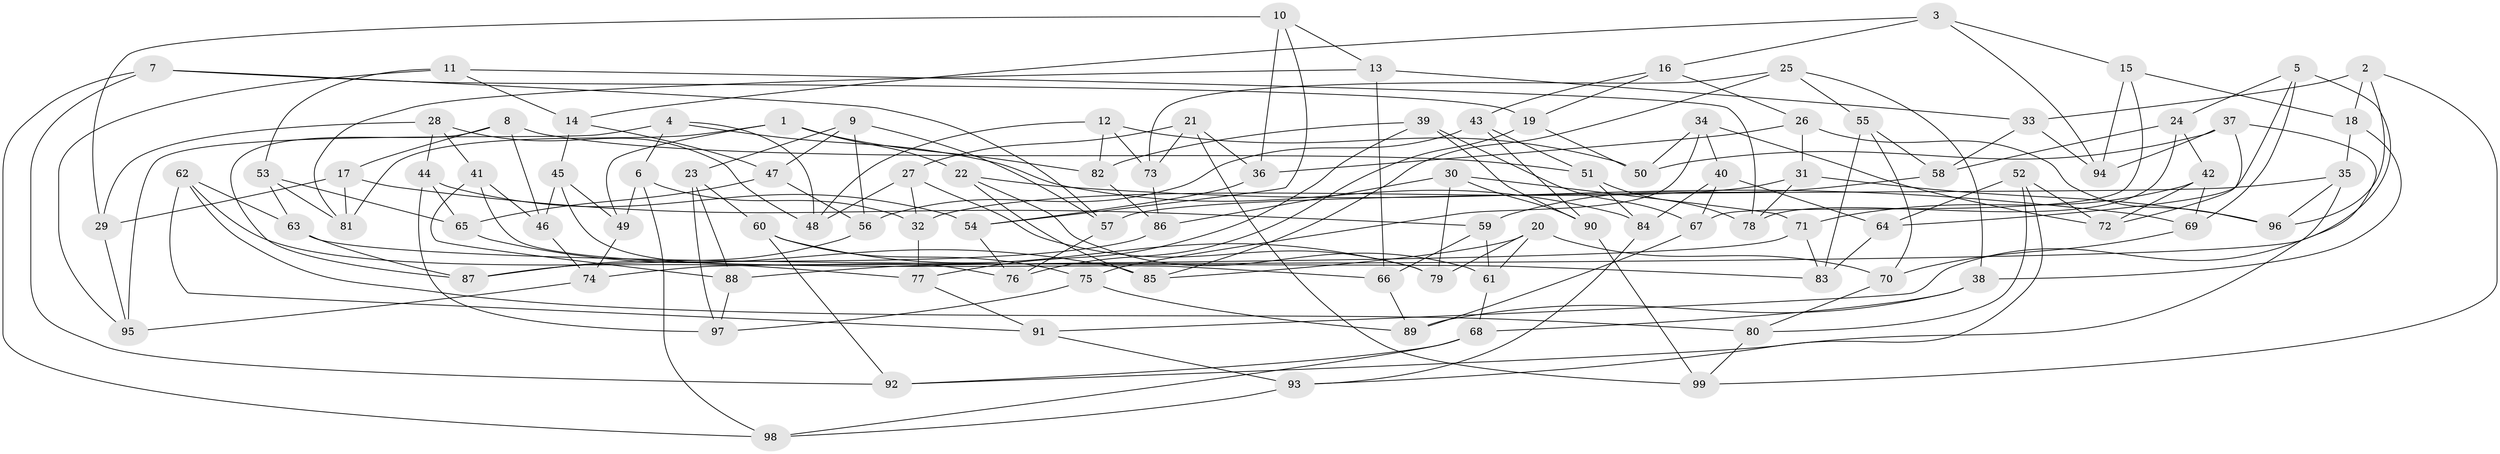 // coarse degree distribution, {8: 0.3103448275862069, 4: 0.034482758620689655, 5: 0.20689655172413793, 7: 0.13793103448275862, 6: 0.13793103448275862, 9: 0.13793103448275862, 10: 0.034482758620689655}
// Generated by graph-tools (version 1.1) at 2025/38/03/04/25 23:38:19]
// undirected, 99 vertices, 198 edges
graph export_dot {
  node [color=gray90,style=filled];
  1;
  2;
  3;
  4;
  5;
  6;
  7;
  8;
  9;
  10;
  11;
  12;
  13;
  14;
  15;
  16;
  17;
  18;
  19;
  20;
  21;
  22;
  23;
  24;
  25;
  26;
  27;
  28;
  29;
  30;
  31;
  32;
  33;
  34;
  35;
  36;
  37;
  38;
  39;
  40;
  41;
  42;
  43;
  44;
  45;
  46;
  47;
  48;
  49;
  50;
  51;
  52;
  53;
  54;
  55;
  56;
  57;
  58;
  59;
  60;
  61;
  62;
  63;
  64;
  65;
  66;
  67;
  68;
  69;
  70;
  71;
  72;
  73;
  74;
  75;
  76;
  77;
  78;
  79;
  80;
  81;
  82;
  83;
  84;
  85;
  86;
  87;
  88;
  89;
  90;
  91;
  92;
  93;
  94;
  95;
  96;
  97;
  98;
  99;
  1 -- 22;
  1 -- 49;
  1 -- 81;
  1 -- 82;
  2 -- 99;
  2 -- 18;
  2 -- 96;
  2 -- 33;
  3 -- 94;
  3 -- 16;
  3 -- 14;
  3 -- 15;
  4 -- 6;
  4 -- 95;
  4 -- 84;
  4 -- 48;
  5 -- 24;
  5 -- 69;
  5 -- 74;
  5 -- 64;
  6 -- 32;
  6 -- 49;
  6 -- 98;
  7 -- 92;
  7 -- 57;
  7 -- 98;
  7 -- 19;
  8 -- 46;
  8 -- 17;
  8 -- 87;
  8 -- 51;
  9 -- 56;
  9 -- 23;
  9 -- 47;
  9 -- 57;
  10 -- 54;
  10 -- 29;
  10 -- 36;
  10 -- 13;
  11 -- 95;
  11 -- 78;
  11 -- 14;
  11 -- 53;
  12 -- 48;
  12 -- 82;
  12 -- 50;
  12 -- 73;
  13 -- 81;
  13 -- 66;
  13 -- 33;
  14 -- 47;
  14 -- 45;
  15 -- 18;
  15 -- 94;
  15 -- 67;
  16 -- 19;
  16 -- 26;
  16 -- 43;
  17 -- 81;
  17 -- 29;
  17 -- 59;
  18 -- 38;
  18 -- 35;
  19 -- 50;
  19 -- 76;
  20 -- 79;
  20 -- 61;
  20 -- 70;
  20 -- 85;
  21 -- 99;
  21 -- 36;
  21 -- 27;
  21 -- 73;
  22 -- 85;
  22 -- 69;
  22 -- 61;
  23 -- 60;
  23 -- 88;
  23 -- 97;
  24 -- 58;
  24 -- 78;
  24 -- 42;
  25 -- 38;
  25 -- 73;
  25 -- 55;
  25 -- 85;
  26 -- 31;
  26 -- 36;
  26 -- 96;
  27 -- 48;
  27 -- 32;
  27 -- 79;
  28 -- 29;
  28 -- 44;
  28 -- 48;
  28 -- 41;
  29 -- 95;
  30 -- 71;
  30 -- 86;
  30 -- 90;
  30 -- 79;
  31 -- 96;
  31 -- 32;
  31 -- 78;
  32 -- 77;
  33 -- 58;
  33 -- 94;
  34 -- 50;
  34 -- 75;
  34 -- 72;
  34 -- 40;
  35 -- 96;
  35 -- 57;
  35 -- 92;
  36 -- 54;
  37 -- 72;
  37 -- 50;
  37 -- 91;
  37 -- 94;
  38 -- 68;
  38 -- 89;
  39 -- 77;
  39 -- 82;
  39 -- 90;
  39 -- 67;
  40 -- 84;
  40 -- 64;
  40 -- 67;
  41 -- 88;
  41 -- 46;
  41 -- 66;
  42 -- 72;
  42 -- 71;
  42 -- 69;
  43 -- 90;
  43 -- 51;
  43 -- 56;
  44 -- 54;
  44 -- 97;
  44 -- 65;
  45 -- 76;
  45 -- 49;
  45 -- 46;
  46 -- 74;
  47 -- 65;
  47 -- 56;
  49 -- 74;
  51 -- 78;
  51 -- 84;
  52 -- 80;
  52 -- 64;
  52 -- 93;
  52 -- 72;
  53 -- 65;
  53 -- 81;
  53 -- 63;
  54 -- 76;
  55 -- 70;
  55 -- 58;
  55 -- 83;
  56 -- 87;
  57 -- 76;
  58 -- 59;
  59 -- 66;
  59 -- 61;
  60 -- 92;
  60 -- 75;
  60 -- 79;
  61 -- 68;
  62 -- 77;
  62 -- 80;
  62 -- 63;
  62 -- 91;
  63 -- 87;
  63 -- 83;
  64 -- 83;
  65 -- 85;
  66 -- 89;
  67 -- 89;
  68 -- 92;
  68 -- 98;
  69 -- 70;
  70 -- 80;
  71 -- 83;
  71 -- 88;
  73 -- 86;
  74 -- 95;
  75 -- 89;
  75 -- 97;
  77 -- 91;
  80 -- 99;
  82 -- 86;
  84 -- 93;
  86 -- 87;
  88 -- 97;
  90 -- 99;
  91 -- 93;
  93 -- 98;
}
